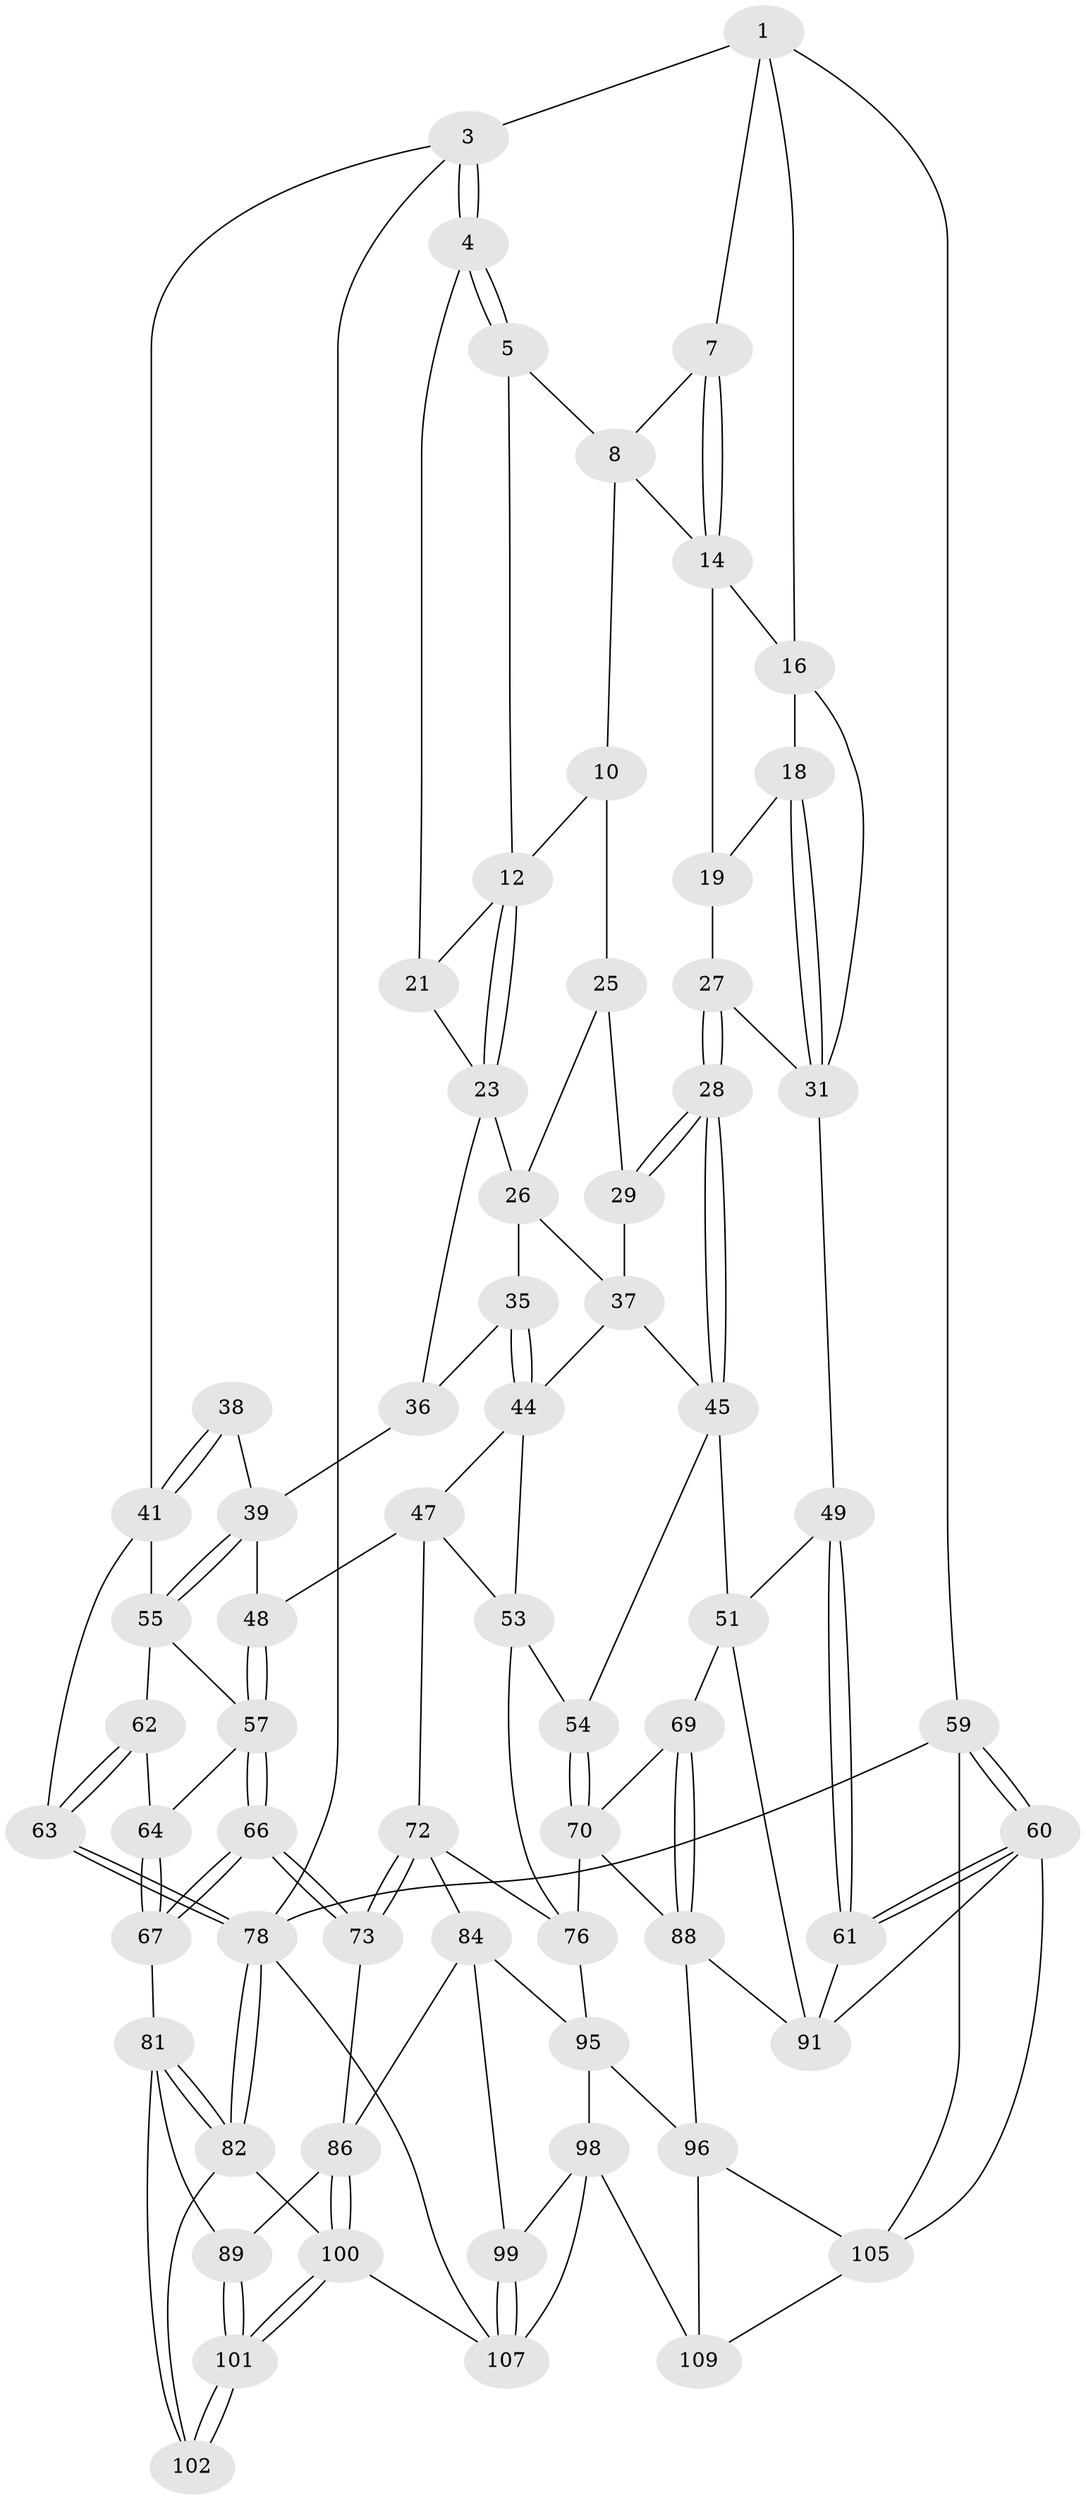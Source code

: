 // original degree distribution, {3: 0.026785714285714284, 6: 0.26785714285714285, 5: 0.4375, 4: 0.26785714285714285}
// Generated by graph-tools (version 1.1) at 2025/42/03/06/25 10:42:27]
// undirected, 67 vertices, 150 edges
graph export_dot {
graph [start="1"]
  node [color=gray90,style=filled];
  1 [pos="+1+0",super="+2"];
  3 [pos="+0+0"];
  4 [pos="+0+0",super="+22"];
  5 [pos="+0.4665737061876925+0",super="+6"];
  7 [pos="+0.8758538314968456+0.08377811914584776"];
  8 [pos="+0.7505491145431382+0.021611149617028112",super="+9"];
  10 [pos="+0.7584695900480182+0.1776238949721278",super="+11"];
  12 [pos="+0.49916286216572775+0",super="+13"];
  14 [pos="+0.8806526252140058+0.11504691975860949",super="+15"];
  16 [pos="+1+0.01223059036921042",super="+17"];
  18 [pos="+0.9545359569178066+0.21834513607971312"];
  19 [pos="+0.929175334022695+0.2361064784658997",super="+20"];
  21 [pos="+0.3648582858933847+0.2101987322153736"];
  23 [pos="+0.5398166244133326+0.2148889076096554",super="+24"];
  25 [pos="+0.6058462617506991+0.21710574380430012",super="+30"];
  26 [pos="+0.5821206091567707+0.24251311843420664",super="+34"];
  27 [pos="+0.8120051200823298+0.37308546593615843",super="+32"];
  28 [pos="+0.7933232036851554+0.3758528703015163"];
  29 [pos="+0.7344642205691284+0.3049257305666955"];
  31 [pos="+1+0.12763391094023183",super="+33"];
  35 [pos="+0.38802071726513854+0.3095174226831811"];
  36 [pos="+0.3738916152728726+0.30545919837350416"];
  37 [pos="+0.5886495810303172+0.3450069067528716",super="+43"];
  38 [pos="+0.09652785887894078+0.23957291793360475"];
  39 [pos="+0.2751038859374553+0.3981026397060235",super="+40"];
  41 [pos="+0.016077686857221097+0.43832704630476327",super="+42"];
  44 [pos="+0.5695162709810302+0.5042307348973285",super="+46"];
  45 [pos="+0.7770000806311433+0.40916669189228433",super="+52"];
  47 [pos="+0.44036217697967206+0.5543091785839857",super="+71"];
  48 [pos="+0.3800311897723475+0.5337928491920028"];
  49 [pos="+1+0.5928137683747325",super="+50"];
  51 [pos="+0.8632949709037151+0.6342120359450216",super="+68"];
  53 [pos="+0.5841782294276366+0.5458882542351824",super="+74"];
  54 [pos="+0.6774086998079001+0.5635949797738222"];
  55 [pos="+0.19756277822293067+0.45102280821104324",super="+56"];
  57 [pos="+0.2909438312372425+0.6630598934265655",super="+58"];
  59 [pos="+1+1"];
  60 [pos="+1+1",super="+104"];
  61 [pos="+1+0.8196922461858022",super="+94"];
  62 [pos="+0.08403310974598825+0.6167922427760073"];
  63 [pos="+0+0.6924073127863605"];
  64 [pos="+0.18460687879008308+0.5146047762726524",super="+65"];
  66 [pos="+0.27950148854405754+0.693478664991159"];
  67 [pos="+0.21958741353805383+0.6825898941769594",super="+80"];
  69 [pos="+0.7865307502910879+0.6450304425779116"];
  70 [pos="+0.7094304328735754+0.595563721035057",super="+75"];
  72 [pos="+0.43953504708415203+0.6860251459747166",super="+83"];
  73 [pos="+0.30238046589165735+0.7329718882824072"];
  76 [pos="+0.5875946960143217+0.7085756774572578",super="+77"];
  78 [pos="+0+0.8549961999907267",super="+79"];
  81 [pos="+0.11232987560647939+0.7321939322354445",super="+90"];
  82 [pos="+0+0.8358612234160594",super="+103"];
  84 [pos="+0.47889575411265684+0.783220467881712",super="+85"];
  86 [pos="+0.40693685309476324+0.8489874246928059",super="+87"];
  88 [pos="+0.6575795618189092+0.7585983816205316",super="+93"];
  89 [pos="+0.2821127978656687+0.7662743934553348"];
  91 [pos="+0.8228152054142639+0.810925057359676",super="+92"];
  95 [pos="+0.5362070149208432+0.7530800814242434",super="+97"];
  96 [pos="+0.6297308959785431+0.8692874591393095",super="+106"];
  98 [pos="+0.5255327620124227+0.925629975316635",super="+110"];
  99 [pos="+0.4939327917824325+0.9051272322785618"];
  100 [pos="+0.25261706130602185+1",super="+108"];
  101 [pos="+0.24495011078166073+0.999039513105377"];
  102 [pos="+0.16891157181992164+0.8700466433706677"];
  105 [pos="+0.7926704286023368+0.9072716275110408",super="+111"];
  107 [pos="+0.24076069362871305+1",super="+112"];
  109 [pos="+0.6531771647312993+1"];
  1 -- 7;
  1 -- 16;
  1 -- 59;
  1 -- 3;
  3 -- 4;
  3 -- 4;
  3 -- 41;
  3 -- 78;
  4 -- 5;
  4 -- 5;
  4 -- 21;
  5 -- 8;
  5 -- 12;
  7 -- 8;
  7 -- 14;
  7 -- 14;
  8 -- 10;
  8 -- 14;
  10 -- 25 [weight=2];
  10 -- 12;
  12 -- 23;
  12 -- 23;
  12 -- 21;
  14 -- 16;
  14 -- 19;
  16 -- 31;
  16 -- 18;
  18 -- 19;
  18 -- 31;
  18 -- 31;
  19 -- 27 [weight=2];
  21 -- 23;
  23 -- 26;
  23 -- 36;
  25 -- 26;
  25 -- 29;
  26 -- 35;
  26 -- 37;
  27 -- 28;
  27 -- 28;
  27 -- 31;
  28 -- 29;
  28 -- 29;
  28 -- 45;
  28 -- 45;
  29 -- 37;
  31 -- 49;
  35 -- 36;
  35 -- 44;
  35 -- 44;
  36 -- 39;
  37 -- 45;
  37 -- 44;
  38 -- 39;
  38 -- 41;
  38 -- 41;
  39 -- 55;
  39 -- 55;
  39 -- 48;
  41 -- 63;
  41 -- 55;
  44 -- 53;
  44 -- 47;
  45 -- 51;
  45 -- 54;
  47 -- 48;
  47 -- 72;
  47 -- 53;
  48 -- 57;
  48 -- 57;
  49 -- 61 [weight=2];
  49 -- 61;
  49 -- 51;
  51 -- 91;
  51 -- 69;
  53 -- 54;
  53 -- 76;
  54 -- 70;
  54 -- 70;
  55 -- 57;
  55 -- 62;
  57 -- 66;
  57 -- 66;
  57 -- 64;
  59 -- 60;
  59 -- 60;
  59 -- 78;
  59 -- 105;
  60 -- 61;
  60 -- 61;
  60 -- 105;
  60 -- 91;
  61 -- 91;
  62 -- 63;
  62 -- 63;
  62 -- 64;
  63 -- 78;
  63 -- 78;
  64 -- 67 [weight=2];
  64 -- 67;
  66 -- 67;
  66 -- 67;
  66 -- 73;
  66 -- 73;
  67 -- 81;
  69 -- 70;
  69 -- 88;
  69 -- 88;
  70 -- 88;
  70 -- 76;
  72 -- 73;
  72 -- 73;
  72 -- 84;
  72 -- 76;
  73 -- 86;
  76 -- 95;
  78 -- 82;
  78 -- 82;
  78 -- 107;
  81 -- 82;
  81 -- 82;
  81 -- 89;
  81 -- 102;
  82 -- 102;
  82 -- 100;
  84 -- 95;
  84 -- 99;
  84 -- 86;
  86 -- 100;
  86 -- 100;
  86 -- 89;
  88 -- 91;
  88 -- 96;
  89 -- 101;
  89 -- 101;
  95 -- 96;
  95 -- 98;
  96 -- 105;
  96 -- 109;
  98 -- 99;
  98 -- 109;
  98 -- 107;
  99 -- 107;
  99 -- 107;
  100 -- 101;
  100 -- 101;
  100 -- 107;
  101 -- 102;
  101 -- 102;
  105 -- 109;
}
